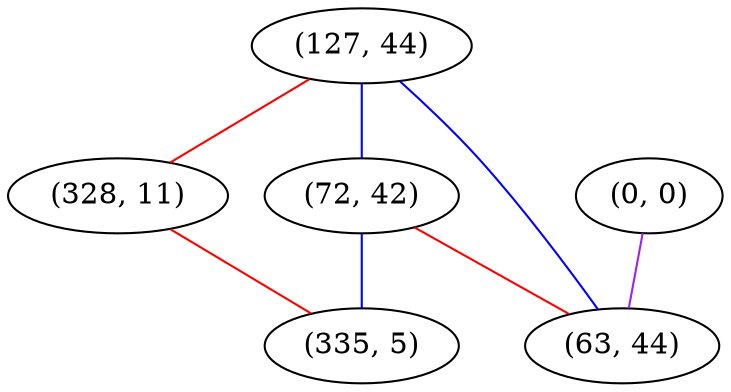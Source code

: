 graph "" {
"(127, 44)";
"(0, 0)";
"(328, 11)";
"(72, 42)";
"(63, 44)";
"(335, 5)";
"(127, 44)" -- "(63, 44)"  [color=blue, key=0, weight=3];
"(127, 44)" -- "(328, 11)"  [color=red, key=0, weight=1];
"(127, 44)" -- "(72, 42)"  [color=blue, key=0, weight=3];
"(0, 0)" -- "(63, 44)"  [color=purple, key=0, weight=4];
"(328, 11)" -- "(335, 5)"  [color=red, key=0, weight=1];
"(72, 42)" -- "(63, 44)"  [color=red, key=0, weight=1];
"(72, 42)" -- "(335, 5)"  [color=blue, key=0, weight=3];
}
